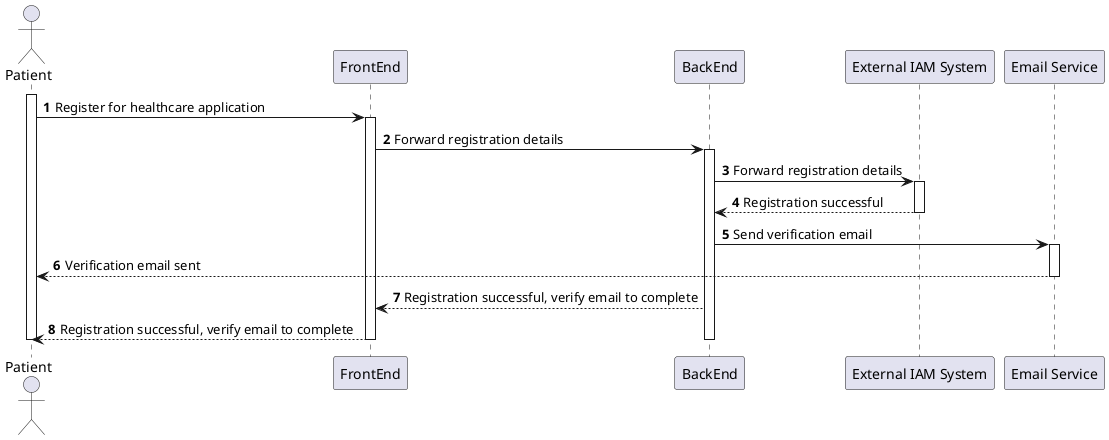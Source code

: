 ﻿@startuml
'https://plantuml.com/sequence-diagram

autonumber
actor Patient as patient
participant "FrontEnd" as front
participant "BackEnd" as back
participant "External IAM System" as iam
participant "Email Service" as email

activate patient
patient -> front: Register for healthcare application

activate front
front -> back: Forward registration details

activate back
back -> iam: Forward registration details

activate iam
iam --> back: Registration successful
deactivate iam

back -> email: Send verification email
activate email
email --> patient: Verification email sent
deactivate email

back --> front: Registration successful, verify email to complete
front --> patient: Registration successful, verify email to complete

deactivate back
deactivate front
deactivate patient

@enduml